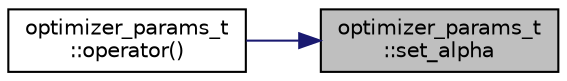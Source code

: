 digraph "optimizer_params_t::set_alpha"
{
 // INTERACTIVE_SVG=YES
 // LATEX_PDF_SIZE
  edge [fontname="Helvetica",fontsize="10",labelfontname="Helvetica",labelfontsize="10"];
  node [fontname="Helvetica",fontsize="10",shape=record];
  rankdir="RL";
  Node1 [label="optimizer_params_t\l::set_alpha",height=0.2,width=0.4,color="black", fillcolor="grey75", style="filled", fontcolor="black",tooltip=" "];
  Node1 -> Node2 [dir="back",color="midnightblue",fontsize="10",style="solid",fontname="Helvetica"];
  Node2 [label="optimizer_params_t\l::operator()",height=0.2,width=0.4,color="black", fillcolor="white", style="filled",URL="$structoptimizer__params__t.html#a0fb4c5916140e25724ec9e083c60a439",tooltip=" "];
}
